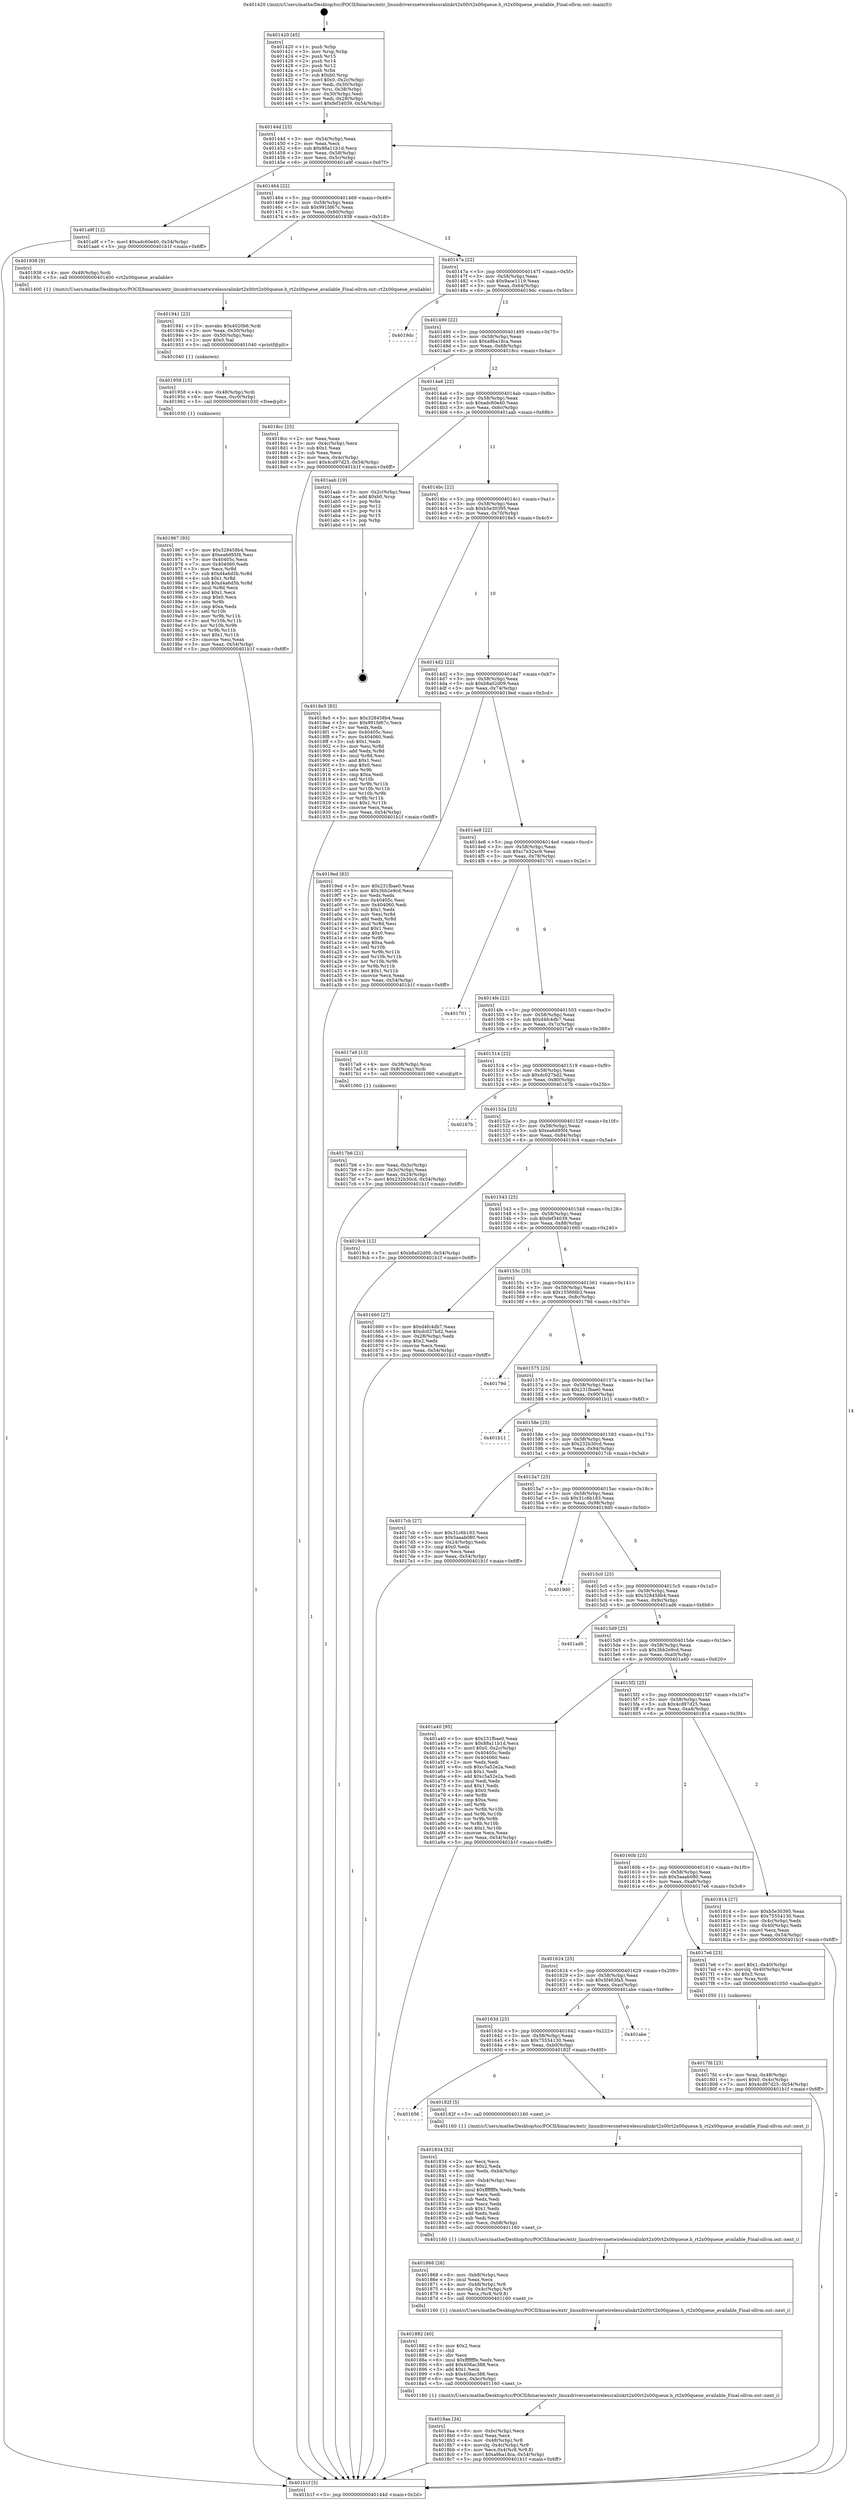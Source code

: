 digraph "0x401420" {
  label = "0x401420 (/mnt/c/Users/mathe/Desktop/tcc/POCII/binaries/extr_linuxdriversnetwirelessralinkrt2x00rt2x00queue.h_rt2x00queue_available_Final-ollvm.out::main(0))"
  labelloc = "t"
  node[shape=record]

  Entry [label="",width=0.3,height=0.3,shape=circle,fillcolor=black,style=filled]
  "0x40144d" [label="{
     0x40144d [23]\l
     | [instrs]\l
     &nbsp;&nbsp;0x40144d \<+3\>: mov -0x54(%rbp),%eax\l
     &nbsp;&nbsp;0x401450 \<+2\>: mov %eax,%ecx\l
     &nbsp;&nbsp;0x401452 \<+6\>: sub $0x88a11b1d,%ecx\l
     &nbsp;&nbsp;0x401458 \<+3\>: mov %eax,-0x58(%rbp)\l
     &nbsp;&nbsp;0x40145b \<+3\>: mov %ecx,-0x5c(%rbp)\l
     &nbsp;&nbsp;0x40145e \<+6\>: je 0000000000401a9f \<main+0x67f\>\l
  }"]
  "0x401a9f" [label="{
     0x401a9f [12]\l
     | [instrs]\l
     &nbsp;&nbsp;0x401a9f \<+7\>: movl $0xadc60e40,-0x54(%rbp)\l
     &nbsp;&nbsp;0x401aa6 \<+5\>: jmp 0000000000401b1f \<main+0x6ff\>\l
  }"]
  "0x401464" [label="{
     0x401464 [22]\l
     | [instrs]\l
     &nbsp;&nbsp;0x401464 \<+5\>: jmp 0000000000401469 \<main+0x49\>\l
     &nbsp;&nbsp;0x401469 \<+3\>: mov -0x58(%rbp),%eax\l
     &nbsp;&nbsp;0x40146c \<+5\>: sub $0x991fd67c,%eax\l
     &nbsp;&nbsp;0x401471 \<+3\>: mov %eax,-0x60(%rbp)\l
     &nbsp;&nbsp;0x401474 \<+6\>: je 0000000000401938 \<main+0x518\>\l
  }"]
  Exit [label="",width=0.3,height=0.3,shape=circle,fillcolor=black,style=filled,peripheries=2]
  "0x401938" [label="{
     0x401938 [9]\l
     | [instrs]\l
     &nbsp;&nbsp;0x401938 \<+4\>: mov -0x48(%rbp),%rdi\l
     &nbsp;&nbsp;0x40193c \<+5\>: call 0000000000401400 \<rt2x00queue_available\>\l
     | [calls]\l
     &nbsp;&nbsp;0x401400 \{1\} (/mnt/c/Users/mathe/Desktop/tcc/POCII/binaries/extr_linuxdriversnetwirelessralinkrt2x00rt2x00queue.h_rt2x00queue_available_Final-ollvm.out::rt2x00queue_available)\l
  }"]
  "0x40147a" [label="{
     0x40147a [22]\l
     | [instrs]\l
     &nbsp;&nbsp;0x40147a \<+5\>: jmp 000000000040147f \<main+0x5f\>\l
     &nbsp;&nbsp;0x40147f \<+3\>: mov -0x58(%rbp),%eax\l
     &nbsp;&nbsp;0x401482 \<+5\>: sub $0x9ace1119,%eax\l
     &nbsp;&nbsp;0x401487 \<+3\>: mov %eax,-0x64(%rbp)\l
     &nbsp;&nbsp;0x40148a \<+6\>: je 00000000004019dc \<main+0x5bc\>\l
  }"]
  "0x401967" [label="{
     0x401967 [93]\l
     | [instrs]\l
     &nbsp;&nbsp;0x401967 \<+5\>: mov $0x328458b4,%eax\l
     &nbsp;&nbsp;0x40196c \<+5\>: mov $0xea6d95f4,%esi\l
     &nbsp;&nbsp;0x401971 \<+7\>: mov 0x40405c,%ecx\l
     &nbsp;&nbsp;0x401978 \<+7\>: mov 0x404060,%edx\l
     &nbsp;&nbsp;0x40197f \<+3\>: mov %ecx,%r8d\l
     &nbsp;&nbsp;0x401982 \<+7\>: sub $0xd4a6d5b,%r8d\l
     &nbsp;&nbsp;0x401989 \<+4\>: sub $0x1,%r8d\l
     &nbsp;&nbsp;0x40198d \<+7\>: add $0xd4a6d5b,%r8d\l
     &nbsp;&nbsp;0x401994 \<+4\>: imul %r8d,%ecx\l
     &nbsp;&nbsp;0x401998 \<+3\>: and $0x1,%ecx\l
     &nbsp;&nbsp;0x40199b \<+3\>: cmp $0x0,%ecx\l
     &nbsp;&nbsp;0x40199e \<+4\>: sete %r9b\l
     &nbsp;&nbsp;0x4019a2 \<+3\>: cmp $0xa,%edx\l
     &nbsp;&nbsp;0x4019a5 \<+4\>: setl %r10b\l
     &nbsp;&nbsp;0x4019a9 \<+3\>: mov %r9b,%r11b\l
     &nbsp;&nbsp;0x4019ac \<+3\>: and %r10b,%r11b\l
     &nbsp;&nbsp;0x4019af \<+3\>: xor %r10b,%r9b\l
     &nbsp;&nbsp;0x4019b2 \<+3\>: or %r9b,%r11b\l
     &nbsp;&nbsp;0x4019b5 \<+4\>: test $0x1,%r11b\l
     &nbsp;&nbsp;0x4019b9 \<+3\>: cmovne %esi,%eax\l
     &nbsp;&nbsp;0x4019bc \<+3\>: mov %eax,-0x54(%rbp)\l
     &nbsp;&nbsp;0x4019bf \<+5\>: jmp 0000000000401b1f \<main+0x6ff\>\l
  }"]
  "0x4019dc" [label="{
     0x4019dc\l
  }", style=dashed]
  "0x401490" [label="{
     0x401490 [22]\l
     | [instrs]\l
     &nbsp;&nbsp;0x401490 \<+5\>: jmp 0000000000401495 \<main+0x75\>\l
     &nbsp;&nbsp;0x401495 \<+3\>: mov -0x58(%rbp),%eax\l
     &nbsp;&nbsp;0x401498 \<+5\>: sub $0xa9ba18ca,%eax\l
     &nbsp;&nbsp;0x40149d \<+3\>: mov %eax,-0x68(%rbp)\l
     &nbsp;&nbsp;0x4014a0 \<+6\>: je 00000000004018cc \<main+0x4ac\>\l
  }"]
  "0x401958" [label="{
     0x401958 [15]\l
     | [instrs]\l
     &nbsp;&nbsp;0x401958 \<+4\>: mov -0x48(%rbp),%rdi\l
     &nbsp;&nbsp;0x40195c \<+6\>: mov %eax,-0xc0(%rbp)\l
     &nbsp;&nbsp;0x401962 \<+5\>: call 0000000000401030 \<free@plt\>\l
     | [calls]\l
     &nbsp;&nbsp;0x401030 \{1\} (unknown)\l
  }"]
  "0x4018cc" [label="{
     0x4018cc [25]\l
     | [instrs]\l
     &nbsp;&nbsp;0x4018cc \<+2\>: xor %eax,%eax\l
     &nbsp;&nbsp;0x4018ce \<+3\>: mov -0x4c(%rbp),%ecx\l
     &nbsp;&nbsp;0x4018d1 \<+3\>: sub $0x1,%eax\l
     &nbsp;&nbsp;0x4018d4 \<+2\>: sub %eax,%ecx\l
     &nbsp;&nbsp;0x4018d6 \<+3\>: mov %ecx,-0x4c(%rbp)\l
     &nbsp;&nbsp;0x4018d9 \<+7\>: movl $0x4cd97d25,-0x54(%rbp)\l
     &nbsp;&nbsp;0x4018e0 \<+5\>: jmp 0000000000401b1f \<main+0x6ff\>\l
  }"]
  "0x4014a6" [label="{
     0x4014a6 [22]\l
     | [instrs]\l
     &nbsp;&nbsp;0x4014a6 \<+5\>: jmp 00000000004014ab \<main+0x8b\>\l
     &nbsp;&nbsp;0x4014ab \<+3\>: mov -0x58(%rbp),%eax\l
     &nbsp;&nbsp;0x4014ae \<+5\>: sub $0xadc60e40,%eax\l
     &nbsp;&nbsp;0x4014b3 \<+3\>: mov %eax,-0x6c(%rbp)\l
     &nbsp;&nbsp;0x4014b6 \<+6\>: je 0000000000401aab \<main+0x68b\>\l
  }"]
  "0x401941" [label="{
     0x401941 [23]\l
     | [instrs]\l
     &nbsp;&nbsp;0x401941 \<+10\>: movabs $0x4020b6,%rdi\l
     &nbsp;&nbsp;0x40194b \<+3\>: mov %eax,-0x50(%rbp)\l
     &nbsp;&nbsp;0x40194e \<+3\>: mov -0x50(%rbp),%esi\l
     &nbsp;&nbsp;0x401951 \<+2\>: mov $0x0,%al\l
     &nbsp;&nbsp;0x401953 \<+5\>: call 0000000000401040 \<printf@plt\>\l
     | [calls]\l
     &nbsp;&nbsp;0x401040 \{1\} (unknown)\l
  }"]
  "0x401aab" [label="{
     0x401aab [19]\l
     | [instrs]\l
     &nbsp;&nbsp;0x401aab \<+3\>: mov -0x2c(%rbp),%eax\l
     &nbsp;&nbsp;0x401aae \<+7\>: add $0xb0,%rsp\l
     &nbsp;&nbsp;0x401ab5 \<+1\>: pop %rbx\l
     &nbsp;&nbsp;0x401ab6 \<+2\>: pop %r12\l
     &nbsp;&nbsp;0x401ab8 \<+2\>: pop %r14\l
     &nbsp;&nbsp;0x401aba \<+2\>: pop %r15\l
     &nbsp;&nbsp;0x401abc \<+1\>: pop %rbp\l
     &nbsp;&nbsp;0x401abd \<+1\>: ret\l
  }"]
  "0x4014bc" [label="{
     0x4014bc [22]\l
     | [instrs]\l
     &nbsp;&nbsp;0x4014bc \<+5\>: jmp 00000000004014c1 \<main+0xa1\>\l
     &nbsp;&nbsp;0x4014c1 \<+3\>: mov -0x58(%rbp),%eax\l
     &nbsp;&nbsp;0x4014c4 \<+5\>: sub $0xb5e30395,%eax\l
     &nbsp;&nbsp;0x4014c9 \<+3\>: mov %eax,-0x70(%rbp)\l
     &nbsp;&nbsp;0x4014cc \<+6\>: je 00000000004018e5 \<main+0x4c5\>\l
  }"]
  "0x4018aa" [label="{
     0x4018aa [34]\l
     | [instrs]\l
     &nbsp;&nbsp;0x4018aa \<+6\>: mov -0xbc(%rbp),%ecx\l
     &nbsp;&nbsp;0x4018b0 \<+3\>: imul %eax,%ecx\l
     &nbsp;&nbsp;0x4018b3 \<+4\>: mov -0x48(%rbp),%r8\l
     &nbsp;&nbsp;0x4018b7 \<+4\>: movslq -0x4c(%rbp),%r9\l
     &nbsp;&nbsp;0x4018bb \<+5\>: mov %ecx,0x4(%r8,%r9,8)\l
     &nbsp;&nbsp;0x4018c0 \<+7\>: movl $0xa9ba18ca,-0x54(%rbp)\l
     &nbsp;&nbsp;0x4018c7 \<+5\>: jmp 0000000000401b1f \<main+0x6ff\>\l
  }"]
  "0x4018e5" [label="{
     0x4018e5 [83]\l
     | [instrs]\l
     &nbsp;&nbsp;0x4018e5 \<+5\>: mov $0x328458b4,%eax\l
     &nbsp;&nbsp;0x4018ea \<+5\>: mov $0x991fd67c,%ecx\l
     &nbsp;&nbsp;0x4018ef \<+2\>: xor %edx,%edx\l
     &nbsp;&nbsp;0x4018f1 \<+7\>: mov 0x40405c,%esi\l
     &nbsp;&nbsp;0x4018f8 \<+7\>: mov 0x404060,%edi\l
     &nbsp;&nbsp;0x4018ff \<+3\>: sub $0x1,%edx\l
     &nbsp;&nbsp;0x401902 \<+3\>: mov %esi,%r8d\l
     &nbsp;&nbsp;0x401905 \<+3\>: add %edx,%r8d\l
     &nbsp;&nbsp;0x401908 \<+4\>: imul %r8d,%esi\l
     &nbsp;&nbsp;0x40190c \<+3\>: and $0x1,%esi\l
     &nbsp;&nbsp;0x40190f \<+3\>: cmp $0x0,%esi\l
     &nbsp;&nbsp;0x401912 \<+4\>: sete %r9b\l
     &nbsp;&nbsp;0x401916 \<+3\>: cmp $0xa,%edi\l
     &nbsp;&nbsp;0x401919 \<+4\>: setl %r10b\l
     &nbsp;&nbsp;0x40191d \<+3\>: mov %r9b,%r11b\l
     &nbsp;&nbsp;0x401920 \<+3\>: and %r10b,%r11b\l
     &nbsp;&nbsp;0x401923 \<+3\>: xor %r10b,%r9b\l
     &nbsp;&nbsp;0x401926 \<+3\>: or %r9b,%r11b\l
     &nbsp;&nbsp;0x401929 \<+4\>: test $0x1,%r11b\l
     &nbsp;&nbsp;0x40192d \<+3\>: cmovne %ecx,%eax\l
     &nbsp;&nbsp;0x401930 \<+3\>: mov %eax,-0x54(%rbp)\l
     &nbsp;&nbsp;0x401933 \<+5\>: jmp 0000000000401b1f \<main+0x6ff\>\l
  }"]
  "0x4014d2" [label="{
     0x4014d2 [22]\l
     | [instrs]\l
     &nbsp;&nbsp;0x4014d2 \<+5\>: jmp 00000000004014d7 \<main+0xb7\>\l
     &nbsp;&nbsp;0x4014d7 \<+3\>: mov -0x58(%rbp),%eax\l
     &nbsp;&nbsp;0x4014da \<+5\>: sub $0xb8a02d09,%eax\l
     &nbsp;&nbsp;0x4014df \<+3\>: mov %eax,-0x74(%rbp)\l
     &nbsp;&nbsp;0x4014e2 \<+6\>: je 00000000004019ed \<main+0x5cd\>\l
  }"]
  "0x401882" [label="{
     0x401882 [40]\l
     | [instrs]\l
     &nbsp;&nbsp;0x401882 \<+5\>: mov $0x2,%ecx\l
     &nbsp;&nbsp;0x401887 \<+1\>: cltd\l
     &nbsp;&nbsp;0x401888 \<+2\>: idiv %ecx\l
     &nbsp;&nbsp;0x40188a \<+6\>: imul $0xfffffffe,%edx,%ecx\l
     &nbsp;&nbsp;0x401890 \<+6\>: add $0x408ac388,%ecx\l
     &nbsp;&nbsp;0x401896 \<+3\>: add $0x1,%ecx\l
     &nbsp;&nbsp;0x401899 \<+6\>: sub $0x408ac388,%ecx\l
     &nbsp;&nbsp;0x40189f \<+6\>: mov %ecx,-0xbc(%rbp)\l
     &nbsp;&nbsp;0x4018a5 \<+5\>: call 0000000000401160 \<next_i\>\l
     | [calls]\l
     &nbsp;&nbsp;0x401160 \{1\} (/mnt/c/Users/mathe/Desktop/tcc/POCII/binaries/extr_linuxdriversnetwirelessralinkrt2x00rt2x00queue.h_rt2x00queue_available_Final-ollvm.out::next_i)\l
  }"]
  "0x4019ed" [label="{
     0x4019ed [83]\l
     | [instrs]\l
     &nbsp;&nbsp;0x4019ed \<+5\>: mov $0x231fbae0,%eax\l
     &nbsp;&nbsp;0x4019f2 \<+5\>: mov $0x3bb2e9cd,%ecx\l
     &nbsp;&nbsp;0x4019f7 \<+2\>: xor %edx,%edx\l
     &nbsp;&nbsp;0x4019f9 \<+7\>: mov 0x40405c,%esi\l
     &nbsp;&nbsp;0x401a00 \<+7\>: mov 0x404060,%edi\l
     &nbsp;&nbsp;0x401a07 \<+3\>: sub $0x1,%edx\l
     &nbsp;&nbsp;0x401a0a \<+3\>: mov %esi,%r8d\l
     &nbsp;&nbsp;0x401a0d \<+3\>: add %edx,%r8d\l
     &nbsp;&nbsp;0x401a10 \<+4\>: imul %r8d,%esi\l
     &nbsp;&nbsp;0x401a14 \<+3\>: and $0x1,%esi\l
     &nbsp;&nbsp;0x401a17 \<+3\>: cmp $0x0,%esi\l
     &nbsp;&nbsp;0x401a1a \<+4\>: sete %r9b\l
     &nbsp;&nbsp;0x401a1e \<+3\>: cmp $0xa,%edi\l
     &nbsp;&nbsp;0x401a21 \<+4\>: setl %r10b\l
     &nbsp;&nbsp;0x401a25 \<+3\>: mov %r9b,%r11b\l
     &nbsp;&nbsp;0x401a28 \<+3\>: and %r10b,%r11b\l
     &nbsp;&nbsp;0x401a2b \<+3\>: xor %r10b,%r9b\l
     &nbsp;&nbsp;0x401a2e \<+3\>: or %r9b,%r11b\l
     &nbsp;&nbsp;0x401a31 \<+4\>: test $0x1,%r11b\l
     &nbsp;&nbsp;0x401a35 \<+3\>: cmovne %ecx,%eax\l
     &nbsp;&nbsp;0x401a38 \<+3\>: mov %eax,-0x54(%rbp)\l
     &nbsp;&nbsp;0x401a3b \<+5\>: jmp 0000000000401b1f \<main+0x6ff\>\l
  }"]
  "0x4014e8" [label="{
     0x4014e8 [22]\l
     | [instrs]\l
     &nbsp;&nbsp;0x4014e8 \<+5\>: jmp 00000000004014ed \<main+0xcd\>\l
     &nbsp;&nbsp;0x4014ed \<+3\>: mov -0x58(%rbp),%eax\l
     &nbsp;&nbsp;0x4014f0 \<+5\>: sub $0xc7e32ec9,%eax\l
     &nbsp;&nbsp;0x4014f5 \<+3\>: mov %eax,-0x78(%rbp)\l
     &nbsp;&nbsp;0x4014f8 \<+6\>: je 0000000000401701 \<main+0x2e1\>\l
  }"]
  "0x401868" [label="{
     0x401868 [26]\l
     | [instrs]\l
     &nbsp;&nbsp;0x401868 \<+6\>: mov -0xb8(%rbp),%ecx\l
     &nbsp;&nbsp;0x40186e \<+3\>: imul %eax,%ecx\l
     &nbsp;&nbsp;0x401871 \<+4\>: mov -0x48(%rbp),%r8\l
     &nbsp;&nbsp;0x401875 \<+4\>: movslq -0x4c(%rbp),%r9\l
     &nbsp;&nbsp;0x401879 \<+4\>: mov %ecx,(%r8,%r9,8)\l
     &nbsp;&nbsp;0x40187d \<+5\>: call 0000000000401160 \<next_i\>\l
     | [calls]\l
     &nbsp;&nbsp;0x401160 \{1\} (/mnt/c/Users/mathe/Desktop/tcc/POCII/binaries/extr_linuxdriversnetwirelessralinkrt2x00rt2x00queue.h_rt2x00queue_available_Final-ollvm.out::next_i)\l
  }"]
  "0x401701" [label="{
     0x401701\l
  }", style=dashed]
  "0x4014fe" [label="{
     0x4014fe [22]\l
     | [instrs]\l
     &nbsp;&nbsp;0x4014fe \<+5\>: jmp 0000000000401503 \<main+0xe3\>\l
     &nbsp;&nbsp;0x401503 \<+3\>: mov -0x58(%rbp),%eax\l
     &nbsp;&nbsp;0x401506 \<+5\>: sub $0xd4fc4db7,%eax\l
     &nbsp;&nbsp;0x40150b \<+3\>: mov %eax,-0x7c(%rbp)\l
     &nbsp;&nbsp;0x40150e \<+6\>: je 00000000004017a9 \<main+0x389\>\l
  }"]
  "0x401834" [label="{
     0x401834 [52]\l
     | [instrs]\l
     &nbsp;&nbsp;0x401834 \<+2\>: xor %ecx,%ecx\l
     &nbsp;&nbsp;0x401836 \<+5\>: mov $0x2,%edx\l
     &nbsp;&nbsp;0x40183b \<+6\>: mov %edx,-0xb4(%rbp)\l
     &nbsp;&nbsp;0x401841 \<+1\>: cltd\l
     &nbsp;&nbsp;0x401842 \<+6\>: mov -0xb4(%rbp),%esi\l
     &nbsp;&nbsp;0x401848 \<+2\>: idiv %esi\l
     &nbsp;&nbsp;0x40184a \<+6\>: imul $0xfffffffe,%edx,%edx\l
     &nbsp;&nbsp;0x401850 \<+2\>: mov %ecx,%edi\l
     &nbsp;&nbsp;0x401852 \<+2\>: sub %edx,%edi\l
     &nbsp;&nbsp;0x401854 \<+2\>: mov %ecx,%edx\l
     &nbsp;&nbsp;0x401856 \<+3\>: sub $0x1,%edx\l
     &nbsp;&nbsp;0x401859 \<+2\>: add %edx,%edi\l
     &nbsp;&nbsp;0x40185b \<+2\>: sub %edi,%ecx\l
     &nbsp;&nbsp;0x40185d \<+6\>: mov %ecx,-0xb8(%rbp)\l
     &nbsp;&nbsp;0x401863 \<+5\>: call 0000000000401160 \<next_i\>\l
     | [calls]\l
     &nbsp;&nbsp;0x401160 \{1\} (/mnt/c/Users/mathe/Desktop/tcc/POCII/binaries/extr_linuxdriversnetwirelessralinkrt2x00rt2x00queue.h_rt2x00queue_available_Final-ollvm.out::next_i)\l
  }"]
  "0x4017a9" [label="{
     0x4017a9 [13]\l
     | [instrs]\l
     &nbsp;&nbsp;0x4017a9 \<+4\>: mov -0x38(%rbp),%rax\l
     &nbsp;&nbsp;0x4017ad \<+4\>: mov 0x8(%rax),%rdi\l
     &nbsp;&nbsp;0x4017b1 \<+5\>: call 0000000000401060 \<atoi@plt\>\l
     | [calls]\l
     &nbsp;&nbsp;0x401060 \{1\} (unknown)\l
  }"]
  "0x401514" [label="{
     0x401514 [22]\l
     | [instrs]\l
     &nbsp;&nbsp;0x401514 \<+5\>: jmp 0000000000401519 \<main+0xf9\>\l
     &nbsp;&nbsp;0x401519 \<+3\>: mov -0x58(%rbp),%eax\l
     &nbsp;&nbsp;0x40151c \<+5\>: sub $0xdc027bd2,%eax\l
     &nbsp;&nbsp;0x401521 \<+3\>: mov %eax,-0x80(%rbp)\l
     &nbsp;&nbsp;0x401524 \<+6\>: je 000000000040167b \<main+0x25b\>\l
  }"]
  "0x401656" [label="{
     0x401656\l
  }", style=dashed]
  "0x40167b" [label="{
     0x40167b\l
  }", style=dashed]
  "0x40152a" [label="{
     0x40152a [25]\l
     | [instrs]\l
     &nbsp;&nbsp;0x40152a \<+5\>: jmp 000000000040152f \<main+0x10f\>\l
     &nbsp;&nbsp;0x40152f \<+3\>: mov -0x58(%rbp),%eax\l
     &nbsp;&nbsp;0x401532 \<+5\>: sub $0xea6d95f4,%eax\l
     &nbsp;&nbsp;0x401537 \<+6\>: mov %eax,-0x84(%rbp)\l
     &nbsp;&nbsp;0x40153d \<+6\>: je 00000000004019c4 \<main+0x5a4\>\l
  }"]
  "0x40182f" [label="{
     0x40182f [5]\l
     | [instrs]\l
     &nbsp;&nbsp;0x40182f \<+5\>: call 0000000000401160 \<next_i\>\l
     | [calls]\l
     &nbsp;&nbsp;0x401160 \{1\} (/mnt/c/Users/mathe/Desktop/tcc/POCII/binaries/extr_linuxdriversnetwirelessralinkrt2x00rt2x00queue.h_rt2x00queue_available_Final-ollvm.out::next_i)\l
  }"]
  "0x4019c4" [label="{
     0x4019c4 [12]\l
     | [instrs]\l
     &nbsp;&nbsp;0x4019c4 \<+7\>: movl $0xb8a02d09,-0x54(%rbp)\l
     &nbsp;&nbsp;0x4019cb \<+5\>: jmp 0000000000401b1f \<main+0x6ff\>\l
  }"]
  "0x401543" [label="{
     0x401543 [25]\l
     | [instrs]\l
     &nbsp;&nbsp;0x401543 \<+5\>: jmp 0000000000401548 \<main+0x128\>\l
     &nbsp;&nbsp;0x401548 \<+3\>: mov -0x58(%rbp),%eax\l
     &nbsp;&nbsp;0x40154b \<+5\>: sub $0xfef34039,%eax\l
     &nbsp;&nbsp;0x401550 \<+6\>: mov %eax,-0x88(%rbp)\l
     &nbsp;&nbsp;0x401556 \<+6\>: je 0000000000401660 \<main+0x240\>\l
  }"]
  "0x40163d" [label="{
     0x40163d [25]\l
     | [instrs]\l
     &nbsp;&nbsp;0x40163d \<+5\>: jmp 0000000000401642 \<main+0x222\>\l
     &nbsp;&nbsp;0x401642 \<+3\>: mov -0x58(%rbp),%eax\l
     &nbsp;&nbsp;0x401645 \<+5\>: sub $0x75554130,%eax\l
     &nbsp;&nbsp;0x40164a \<+6\>: mov %eax,-0xb0(%rbp)\l
     &nbsp;&nbsp;0x401650 \<+6\>: je 000000000040182f \<main+0x40f\>\l
  }"]
  "0x401660" [label="{
     0x401660 [27]\l
     | [instrs]\l
     &nbsp;&nbsp;0x401660 \<+5\>: mov $0xd4fc4db7,%eax\l
     &nbsp;&nbsp;0x401665 \<+5\>: mov $0xdc027bd2,%ecx\l
     &nbsp;&nbsp;0x40166a \<+3\>: mov -0x28(%rbp),%edx\l
     &nbsp;&nbsp;0x40166d \<+3\>: cmp $0x2,%edx\l
     &nbsp;&nbsp;0x401670 \<+3\>: cmovne %ecx,%eax\l
     &nbsp;&nbsp;0x401673 \<+3\>: mov %eax,-0x54(%rbp)\l
     &nbsp;&nbsp;0x401676 \<+5\>: jmp 0000000000401b1f \<main+0x6ff\>\l
  }"]
  "0x40155c" [label="{
     0x40155c [25]\l
     | [instrs]\l
     &nbsp;&nbsp;0x40155c \<+5\>: jmp 0000000000401561 \<main+0x141\>\l
     &nbsp;&nbsp;0x401561 \<+3\>: mov -0x58(%rbp),%eax\l
     &nbsp;&nbsp;0x401564 \<+5\>: sub $0x1556fdb3,%eax\l
     &nbsp;&nbsp;0x401569 \<+6\>: mov %eax,-0x8c(%rbp)\l
     &nbsp;&nbsp;0x40156f \<+6\>: je 000000000040179d \<main+0x37d\>\l
  }"]
  "0x401b1f" [label="{
     0x401b1f [5]\l
     | [instrs]\l
     &nbsp;&nbsp;0x401b1f \<+5\>: jmp 000000000040144d \<main+0x2d\>\l
  }"]
  "0x401420" [label="{
     0x401420 [45]\l
     | [instrs]\l
     &nbsp;&nbsp;0x401420 \<+1\>: push %rbp\l
     &nbsp;&nbsp;0x401421 \<+3\>: mov %rsp,%rbp\l
     &nbsp;&nbsp;0x401424 \<+2\>: push %r15\l
     &nbsp;&nbsp;0x401426 \<+2\>: push %r14\l
     &nbsp;&nbsp;0x401428 \<+2\>: push %r12\l
     &nbsp;&nbsp;0x40142a \<+1\>: push %rbx\l
     &nbsp;&nbsp;0x40142b \<+7\>: sub $0xb0,%rsp\l
     &nbsp;&nbsp;0x401432 \<+7\>: movl $0x0,-0x2c(%rbp)\l
     &nbsp;&nbsp;0x401439 \<+3\>: mov %edi,-0x30(%rbp)\l
     &nbsp;&nbsp;0x40143c \<+4\>: mov %rsi,-0x38(%rbp)\l
     &nbsp;&nbsp;0x401440 \<+3\>: mov -0x30(%rbp),%edi\l
     &nbsp;&nbsp;0x401443 \<+3\>: mov %edi,-0x28(%rbp)\l
     &nbsp;&nbsp;0x401446 \<+7\>: movl $0xfef34039,-0x54(%rbp)\l
  }"]
  "0x4017b6" [label="{
     0x4017b6 [21]\l
     | [instrs]\l
     &nbsp;&nbsp;0x4017b6 \<+3\>: mov %eax,-0x3c(%rbp)\l
     &nbsp;&nbsp;0x4017b9 \<+3\>: mov -0x3c(%rbp),%eax\l
     &nbsp;&nbsp;0x4017bc \<+3\>: mov %eax,-0x24(%rbp)\l
     &nbsp;&nbsp;0x4017bf \<+7\>: movl $0x232b30cd,-0x54(%rbp)\l
     &nbsp;&nbsp;0x4017c6 \<+5\>: jmp 0000000000401b1f \<main+0x6ff\>\l
  }"]
  "0x401abe" [label="{
     0x401abe\l
  }", style=dashed]
  "0x40179d" [label="{
     0x40179d\l
  }", style=dashed]
  "0x401575" [label="{
     0x401575 [25]\l
     | [instrs]\l
     &nbsp;&nbsp;0x401575 \<+5\>: jmp 000000000040157a \<main+0x15a\>\l
     &nbsp;&nbsp;0x40157a \<+3\>: mov -0x58(%rbp),%eax\l
     &nbsp;&nbsp;0x40157d \<+5\>: sub $0x231fbae0,%eax\l
     &nbsp;&nbsp;0x401582 \<+6\>: mov %eax,-0x90(%rbp)\l
     &nbsp;&nbsp;0x401588 \<+6\>: je 0000000000401b11 \<main+0x6f1\>\l
  }"]
  "0x4017fd" [label="{
     0x4017fd [23]\l
     | [instrs]\l
     &nbsp;&nbsp;0x4017fd \<+4\>: mov %rax,-0x48(%rbp)\l
     &nbsp;&nbsp;0x401801 \<+7\>: movl $0x0,-0x4c(%rbp)\l
     &nbsp;&nbsp;0x401808 \<+7\>: movl $0x4cd97d25,-0x54(%rbp)\l
     &nbsp;&nbsp;0x40180f \<+5\>: jmp 0000000000401b1f \<main+0x6ff\>\l
  }"]
  "0x401b11" [label="{
     0x401b11\l
  }", style=dashed]
  "0x40158e" [label="{
     0x40158e [25]\l
     | [instrs]\l
     &nbsp;&nbsp;0x40158e \<+5\>: jmp 0000000000401593 \<main+0x173\>\l
     &nbsp;&nbsp;0x401593 \<+3\>: mov -0x58(%rbp),%eax\l
     &nbsp;&nbsp;0x401596 \<+5\>: sub $0x232b30cd,%eax\l
     &nbsp;&nbsp;0x40159b \<+6\>: mov %eax,-0x94(%rbp)\l
     &nbsp;&nbsp;0x4015a1 \<+6\>: je 00000000004017cb \<main+0x3ab\>\l
  }"]
  "0x401624" [label="{
     0x401624 [25]\l
     | [instrs]\l
     &nbsp;&nbsp;0x401624 \<+5\>: jmp 0000000000401629 \<main+0x209\>\l
     &nbsp;&nbsp;0x401629 \<+3\>: mov -0x58(%rbp),%eax\l
     &nbsp;&nbsp;0x40162c \<+5\>: sub $0x5f463fa5,%eax\l
     &nbsp;&nbsp;0x401631 \<+6\>: mov %eax,-0xac(%rbp)\l
     &nbsp;&nbsp;0x401637 \<+6\>: je 0000000000401abe \<main+0x69e\>\l
  }"]
  "0x4017cb" [label="{
     0x4017cb [27]\l
     | [instrs]\l
     &nbsp;&nbsp;0x4017cb \<+5\>: mov $0x31c6b183,%eax\l
     &nbsp;&nbsp;0x4017d0 \<+5\>: mov $0x5aaab080,%ecx\l
     &nbsp;&nbsp;0x4017d5 \<+3\>: mov -0x24(%rbp),%edx\l
     &nbsp;&nbsp;0x4017d8 \<+3\>: cmp $0x0,%edx\l
     &nbsp;&nbsp;0x4017db \<+3\>: cmove %ecx,%eax\l
     &nbsp;&nbsp;0x4017de \<+3\>: mov %eax,-0x54(%rbp)\l
     &nbsp;&nbsp;0x4017e1 \<+5\>: jmp 0000000000401b1f \<main+0x6ff\>\l
  }"]
  "0x4015a7" [label="{
     0x4015a7 [25]\l
     | [instrs]\l
     &nbsp;&nbsp;0x4015a7 \<+5\>: jmp 00000000004015ac \<main+0x18c\>\l
     &nbsp;&nbsp;0x4015ac \<+3\>: mov -0x58(%rbp),%eax\l
     &nbsp;&nbsp;0x4015af \<+5\>: sub $0x31c6b183,%eax\l
     &nbsp;&nbsp;0x4015b4 \<+6\>: mov %eax,-0x98(%rbp)\l
     &nbsp;&nbsp;0x4015ba \<+6\>: je 00000000004019d0 \<main+0x5b0\>\l
  }"]
  "0x4017e6" [label="{
     0x4017e6 [23]\l
     | [instrs]\l
     &nbsp;&nbsp;0x4017e6 \<+7\>: movl $0x1,-0x40(%rbp)\l
     &nbsp;&nbsp;0x4017ed \<+4\>: movslq -0x40(%rbp),%rax\l
     &nbsp;&nbsp;0x4017f1 \<+4\>: shl $0x3,%rax\l
     &nbsp;&nbsp;0x4017f5 \<+3\>: mov %rax,%rdi\l
     &nbsp;&nbsp;0x4017f8 \<+5\>: call 0000000000401050 \<malloc@plt\>\l
     | [calls]\l
     &nbsp;&nbsp;0x401050 \{1\} (unknown)\l
  }"]
  "0x4019d0" [label="{
     0x4019d0\l
  }", style=dashed]
  "0x4015c0" [label="{
     0x4015c0 [25]\l
     | [instrs]\l
     &nbsp;&nbsp;0x4015c0 \<+5\>: jmp 00000000004015c5 \<main+0x1a5\>\l
     &nbsp;&nbsp;0x4015c5 \<+3\>: mov -0x58(%rbp),%eax\l
     &nbsp;&nbsp;0x4015c8 \<+5\>: sub $0x328458b4,%eax\l
     &nbsp;&nbsp;0x4015cd \<+6\>: mov %eax,-0x9c(%rbp)\l
     &nbsp;&nbsp;0x4015d3 \<+6\>: je 0000000000401ad6 \<main+0x6b6\>\l
  }"]
  "0x40160b" [label="{
     0x40160b [25]\l
     | [instrs]\l
     &nbsp;&nbsp;0x40160b \<+5\>: jmp 0000000000401610 \<main+0x1f0\>\l
     &nbsp;&nbsp;0x401610 \<+3\>: mov -0x58(%rbp),%eax\l
     &nbsp;&nbsp;0x401613 \<+5\>: sub $0x5aaab080,%eax\l
     &nbsp;&nbsp;0x401618 \<+6\>: mov %eax,-0xa8(%rbp)\l
     &nbsp;&nbsp;0x40161e \<+6\>: je 00000000004017e6 \<main+0x3c6\>\l
  }"]
  "0x401ad6" [label="{
     0x401ad6\l
  }", style=dashed]
  "0x4015d9" [label="{
     0x4015d9 [25]\l
     | [instrs]\l
     &nbsp;&nbsp;0x4015d9 \<+5\>: jmp 00000000004015de \<main+0x1be\>\l
     &nbsp;&nbsp;0x4015de \<+3\>: mov -0x58(%rbp),%eax\l
     &nbsp;&nbsp;0x4015e1 \<+5\>: sub $0x3bb2e9cd,%eax\l
     &nbsp;&nbsp;0x4015e6 \<+6\>: mov %eax,-0xa0(%rbp)\l
     &nbsp;&nbsp;0x4015ec \<+6\>: je 0000000000401a40 \<main+0x620\>\l
  }"]
  "0x401814" [label="{
     0x401814 [27]\l
     | [instrs]\l
     &nbsp;&nbsp;0x401814 \<+5\>: mov $0xb5e30395,%eax\l
     &nbsp;&nbsp;0x401819 \<+5\>: mov $0x75554130,%ecx\l
     &nbsp;&nbsp;0x40181e \<+3\>: mov -0x4c(%rbp),%edx\l
     &nbsp;&nbsp;0x401821 \<+3\>: cmp -0x40(%rbp),%edx\l
     &nbsp;&nbsp;0x401824 \<+3\>: cmovl %ecx,%eax\l
     &nbsp;&nbsp;0x401827 \<+3\>: mov %eax,-0x54(%rbp)\l
     &nbsp;&nbsp;0x40182a \<+5\>: jmp 0000000000401b1f \<main+0x6ff\>\l
  }"]
  "0x401a40" [label="{
     0x401a40 [95]\l
     | [instrs]\l
     &nbsp;&nbsp;0x401a40 \<+5\>: mov $0x231fbae0,%eax\l
     &nbsp;&nbsp;0x401a45 \<+5\>: mov $0x88a11b1d,%ecx\l
     &nbsp;&nbsp;0x401a4a \<+7\>: movl $0x0,-0x2c(%rbp)\l
     &nbsp;&nbsp;0x401a51 \<+7\>: mov 0x40405c,%edx\l
     &nbsp;&nbsp;0x401a58 \<+7\>: mov 0x404060,%esi\l
     &nbsp;&nbsp;0x401a5f \<+2\>: mov %edx,%edi\l
     &nbsp;&nbsp;0x401a61 \<+6\>: sub $0xc5a52e2a,%edi\l
     &nbsp;&nbsp;0x401a67 \<+3\>: sub $0x1,%edi\l
     &nbsp;&nbsp;0x401a6a \<+6\>: add $0xc5a52e2a,%edi\l
     &nbsp;&nbsp;0x401a70 \<+3\>: imul %edi,%edx\l
     &nbsp;&nbsp;0x401a73 \<+3\>: and $0x1,%edx\l
     &nbsp;&nbsp;0x401a76 \<+3\>: cmp $0x0,%edx\l
     &nbsp;&nbsp;0x401a79 \<+4\>: sete %r8b\l
     &nbsp;&nbsp;0x401a7d \<+3\>: cmp $0xa,%esi\l
     &nbsp;&nbsp;0x401a80 \<+4\>: setl %r9b\l
     &nbsp;&nbsp;0x401a84 \<+3\>: mov %r8b,%r10b\l
     &nbsp;&nbsp;0x401a87 \<+3\>: and %r9b,%r10b\l
     &nbsp;&nbsp;0x401a8a \<+3\>: xor %r9b,%r8b\l
     &nbsp;&nbsp;0x401a8d \<+3\>: or %r8b,%r10b\l
     &nbsp;&nbsp;0x401a90 \<+4\>: test $0x1,%r10b\l
     &nbsp;&nbsp;0x401a94 \<+3\>: cmovne %ecx,%eax\l
     &nbsp;&nbsp;0x401a97 \<+3\>: mov %eax,-0x54(%rbp)\l
     &nbsp;&nbsp;0x401a9a \<+5\>: jmp 0000000000401b1f \<main+0x6ff\>\l
  }"]
  "0x4015f2" [label="{
     0x4015f2 [25]\l
     | [instrs]\l
     &nbsp;&nbsp;0x4015f2 \<+5\>: jmp 00000000004015f7 \<main+0x1d7\>\l
     &nbsp;&nbsp;0x4015f7 \<+3\>: mov -0x58(%rbp),%eax\l
     &nbsp;&nbsp;0x4015fa \<+5\>: sub $0x4cd97d25,%eax\l
     &nbsp;&nbsp;0x4015ff \<+6\>: mov %eax,-0xa4(%rbp)\l
     &nbsp;&nbsp;0x401605 \<+6\>: je 0000000000401814 \<main+0x3f4\>\l
  }"]
  Entry -> "0x401420" [label=" 1"]
  "0x40144d" -> "0x401a9f" [label=" 1"]
  "0x40144d" -> "0x401464" [label=" 14"]
  "0x401aab" -> Exit [label=" 1"]
  "0x401464" -> "0x401938" [label=" 1"]
  "0x401464" -> "0x40147a" [label=" 13"]
  "0x401a9f" -> "0x401b1f" [label=" 1"]
  "0x40147a" -> "0x4019dc" [label=" 0"]
  "0x40147a" -> "0x401490" [label=" 13"]
  "0x401a40" -> "0x401b1f" [label=" 1"]
  "0x401490" -> "0x4018cc" [label=" 1"]
  "0x401490" -> "0x4014a6" [label=" 12"]
  "0x4019ed" -> "0x401b1f" [label=" 1"]
  "0x4014a6" -> "0x401aab" [label=" 1"]
  "0x4014a6" -> "0x4014bc" [label=" 11"]
  "0x4019c4" -> "0x401b1f" [label=" 1"]
  "0x4014bc" -> "0x4018e5" [label=" 1"]
  "0x4014bc" -> "0x4014d2" [label=" 10"]
  "0x401967" -> "0x401b1f" [label=" 1"]
  "0x4014d2" -> "0x4019ed" [label=" 1"]
  "0x4014d2" -> "0x4014e8" [label=" 9"]
  "0x401958" -> "0x401967" [label=" 1"]
  "0x4014e8" -> "0x401701" [label=" 0"]
  "0x4014e8" -> "0x4014fe" [label=" 9"]
  "0x401941" -> "0x401958" [label=" 1"]
  "0x4014fe" -> "0x4017a9" [label=" 1"]
  "0x4014fe" -> "0x401514" [label=" 8"]
  "0x401938" -> "0x401941" [label=" 1"]
  "0x401514" -> "0x40167b" [label=" 0"]
  "0x401514" -> "0x40152a" [label=" 8"]
  "0x4018e5" -> "0x401b1f" [label=" 1"]
  "0x40152a" -> "0x4019c4" [label=" 1"]
  "0x40152a" -> "0x401543" [label=" 7"]
  "0x4018cc" -> "0x401b1f" [label=" 1"]
  "0x401543" -> "0x401660" [label=" 1"]
  "0x401543" -> "0x40155c" [label=" 6"]
  "0x401660" -> "0x401b1f" [label=" 1"]
  "0x401420" -> "0x40144d" [label=" 1"]
  "0x401b1f" -> "0x40144d" [label=" 14"]
  "0x4017a9" -> "0x4017b6" [label=" 1"]
  "0x4017b6" -> "0x401b1f" [label=" 1"]
  "0x401882" -> "0x4018aa" [label=" 1"]
  "0x40155c" -> "0x40179d" [label=" 0"]
  "0x40155c" -> "0x401575" [label=" 6"]
  "0x401868" -> "0x401882" [label=" 1"]
  "0x401575" -> "0x401b11" [label=" 0"]
  "0x401575" -> "0x40158e" [label=" 6"]
  "0x40182f" -> "0x401834" [label=" 1"]
  "0x40158e" -> "0x4017cb" [label=" 1"]
  "0x40158e" -> "0x4015a7" [label=" 5"]
  "0x4017cb" -> "0x401b1f" [label=" 1"]
  "0x40163d" -> "0x401656" [label=" 0"]
  "0x4015a7" -> "0x4019d0" [label=" 0"]
  "0x4015a7" -> "0x4015c0" [label=" 5"]
  "0x40163d" -> "0x40182f" [label=" 1"]
  "0x4015c0" -> "0x401ad6" [label=" 0"]
  "0x4015c0" -> "0x4015d9" [label=" 5"]
  "0x401624" -> "0x40163d" [label=" 1"]
  "0x4015d9" -> "0x401a40" [label=" 1"]
  "0x4015d9" -> "0x4015f2" [label=" 4"]
  "0x401624" -> "0x401abe" [label=" 0"]
  "0x4015f2" -> "0x401814" [label=" 2"]
  "0x4015f2" -> "0x40160b" [label=" 2"]
  "0x4018aa" -> "0x401b1f" [label=" 1"]
  "0x40160b" -> "0x4017e6" [label=" 1"]
  "0x40160b" -> "0x401624" [label=" 1"]
  "0x4017e6" -> "0x4017fd" [label=" 1"]
  "0x4017fd" -> "0x401b1f" [label=" 1"]
  "0x401814" -> "0x401b1f" [label=" 2"]
  "0x401834" -> "0x401868" [label=" 1"]
}
